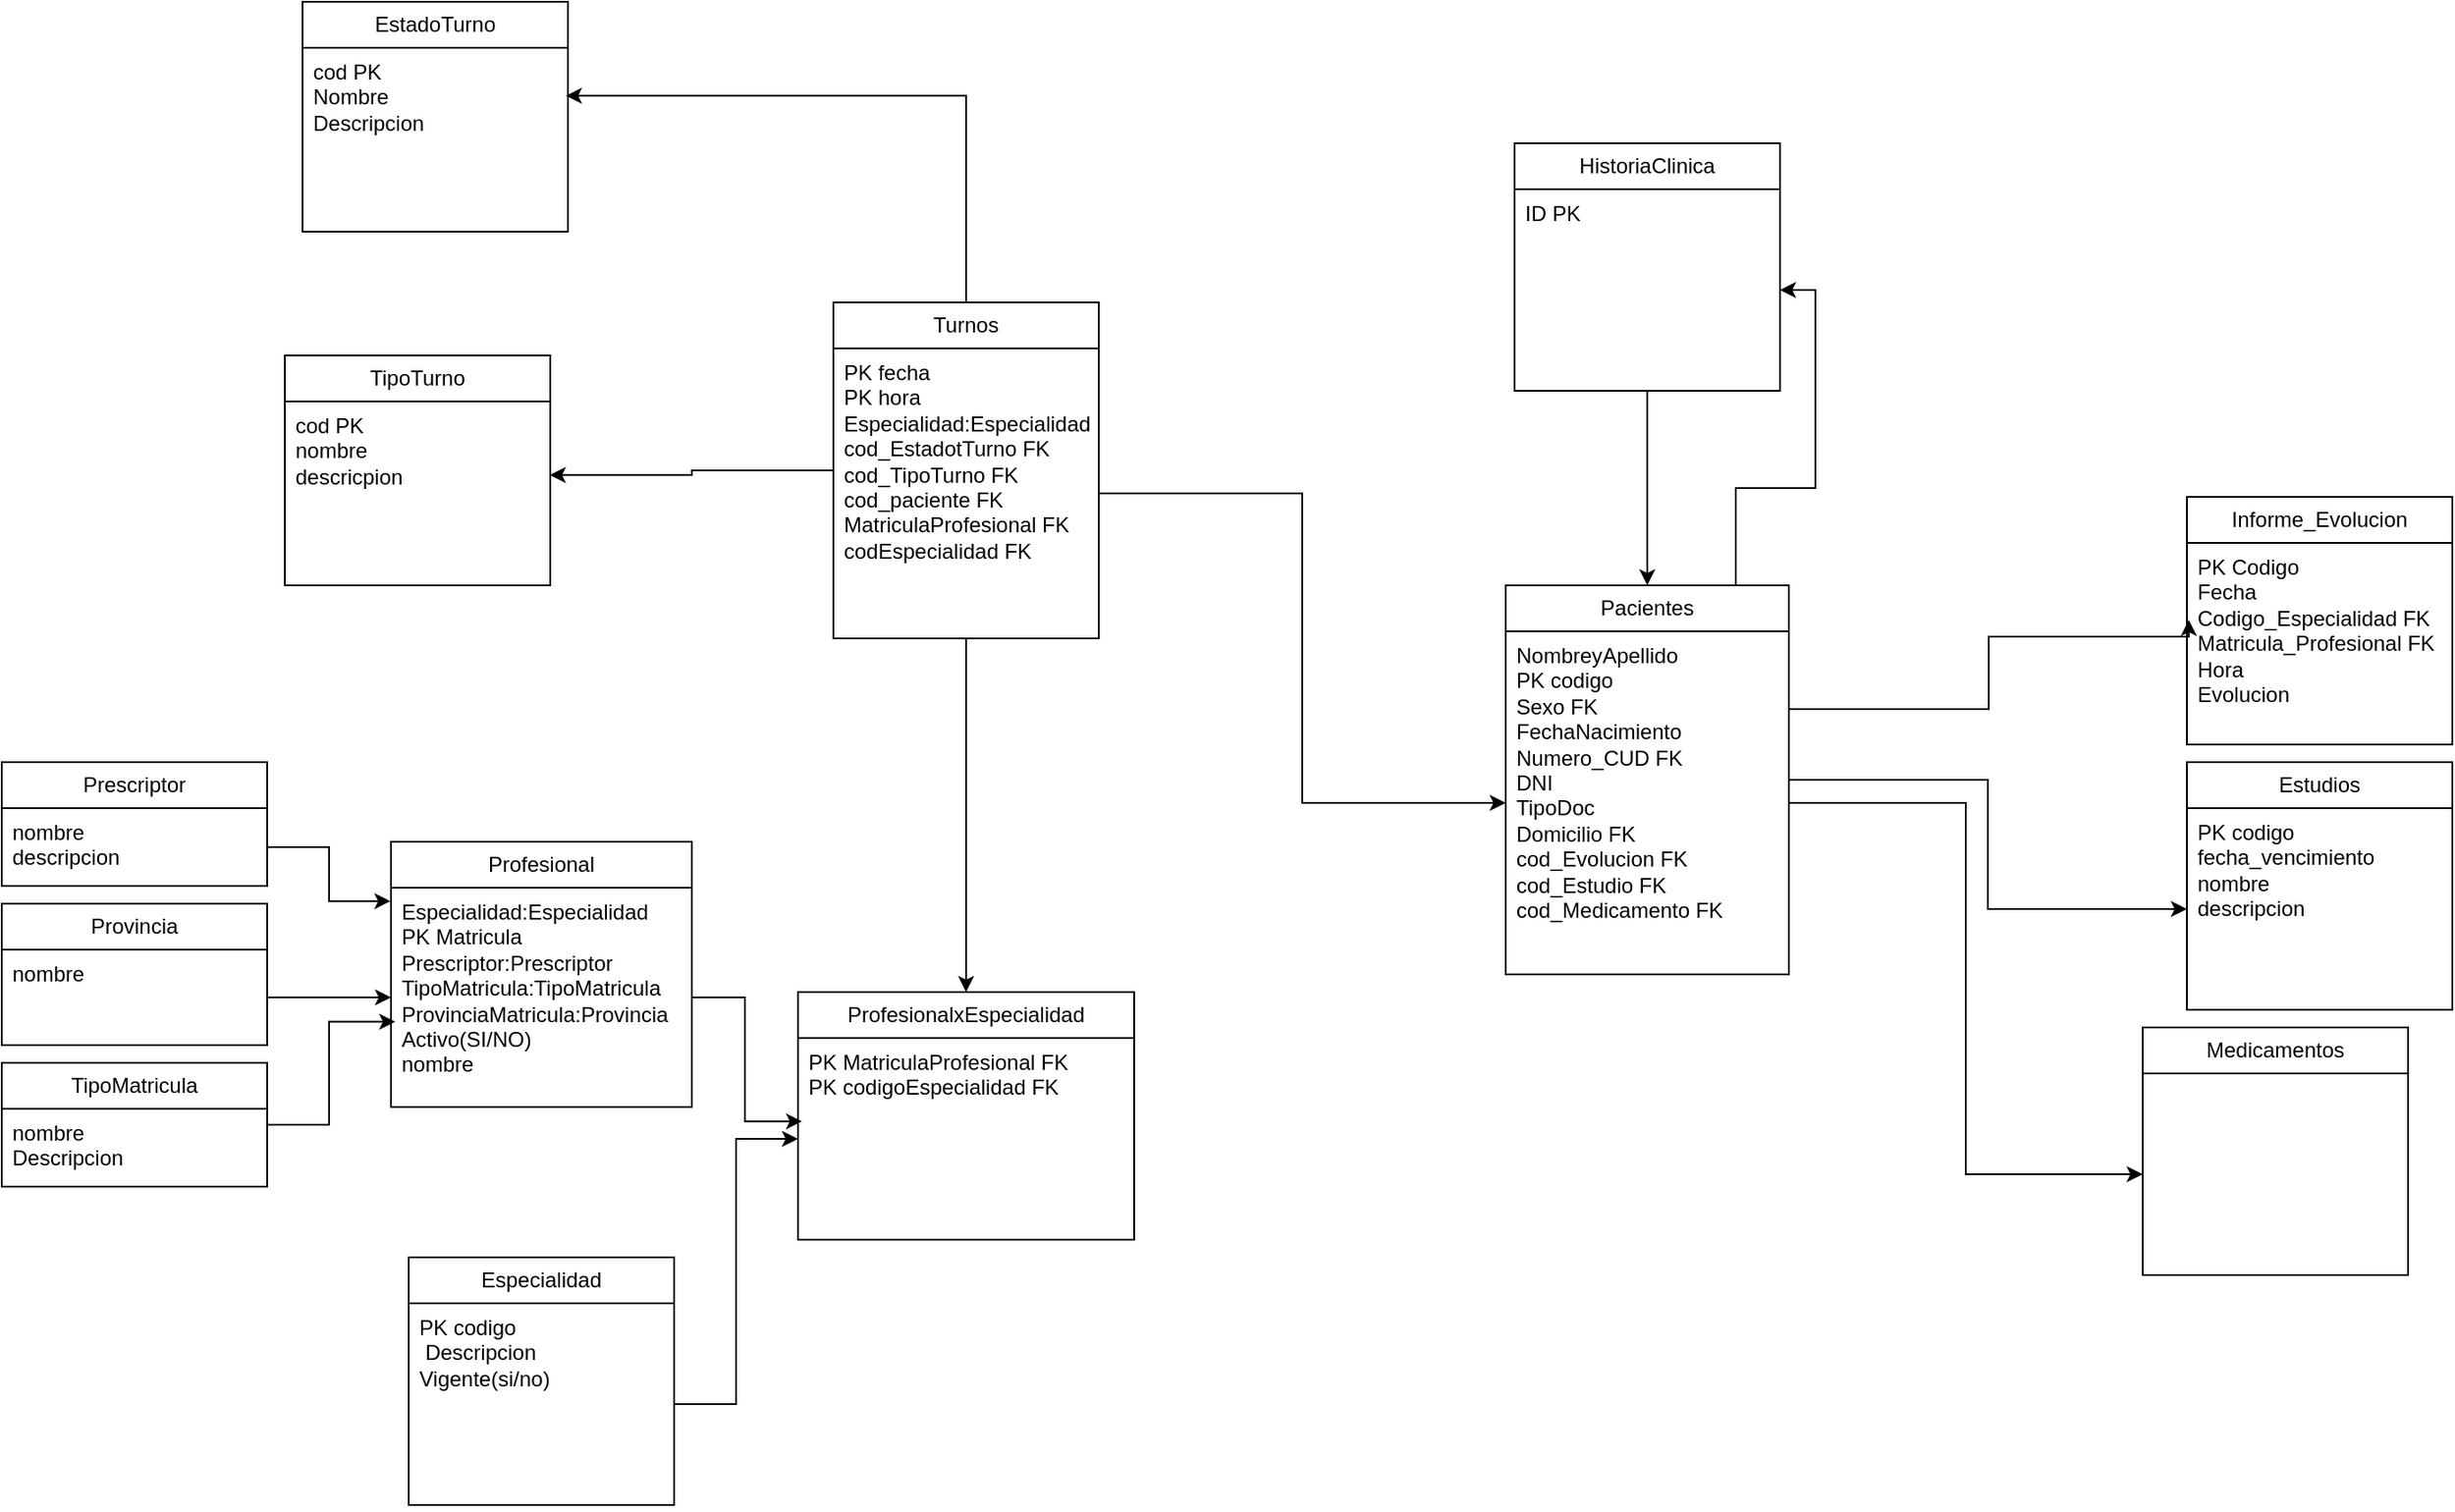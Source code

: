 <mxfile version="24.7.6">
  <diagram name="Page-1" id="xmdRBOPXSC14imQtOyle">
    <mxGraphModel dx="2981" dy="1004" grid="1" gridSize="10" guides="1" tooltips="1" connect="1" arrows="1" fold="1" page="1" pageScale="1" pageWidth="850" pageHeight="1100" math="0" shadow="0">
      <root>
        <mxCell id="0" />
        <mxCell id="1" parent="0" />
        <mxCell id="VfQEoNdsdzEUcPi7nmdl-46" style="edgeStyle=orthogonalEdgeStyle;rounded=0;orthogonalLoop=1;jettySize=auto;html=1;" parent="1" source="VfQEoNdsdzEUcPi7nmdl-14" target="VfQEoNdsdzEUcPi7nmdl-37" edge="1">
          <mxGeometry relative="1" as="geometry" />
        </mxCell>
        <mxCell id="VfQEoNdsdzEUcPi7nmdl-14" value="Turnos" style="swimlane;fontStyle=0;childLayout=stackLayout;horizontal=1;startSize=26;fillColor=none;horizontalStack=0;resizeParent=1;resizeParentMax=0;resizeLast=0;collapsible=1;marginBottom=0;whiteSpace=wrap;html=1;" parent="1" vertex="1">
          <mxGeometry x="360" y="190" width="150" height="190" as="geometry" />
        </mxCell>
        <mxCell id="VfQEoNdsdzEUcPi7nmdl-15" value="PK fecha&lt;div&gt;PK&amp;nbsp;&lt;span style=&quot;background-color: initial;&quot;&gt;hora&lt;/span&gt;&lt;br&gt;&lt;div&gt;Especialidad:Especialidad&lt;/div&gt;&lt;div&gt;cod_EstadotTurno FK&lt;/div&gt;&lt;div&gt;cod_TipoTurno FK&lt;/div&gt;&lt;div&gt;&lt;span style=&quot;background-color: initial;&quot;&gt;cod_paciente FK&lt;/span&gt;&lt;/div&gt;&lt;div&gt;&lt;span style=&quot;background-color: initial;&quot;&gt;MatriculaProfesional FK&lt;/span&gt;&lt;br&gt;&lt;/div&gt;&lt;div&gt;codEspecialidad FK&lt;/div&gt;&lt;div&gt;&lt;br&gt;&lt;/div&gt;&lt;/div&gt;" style="text;strokeColor=none;fillColor=none;align=left;verticalAlign=top;spacingLeft=4;spacingRight=4;overflow=hidden;rotatable=0;points=[[0,0.5],[1,0.5]];portConstraint=eastwest;whiteSpace=wrap;html=1;" parent="VfQEoNdsdzEUcPi7nmdl-14" vertex="1">
          <mxGeometry y="26" width="150" height="164" as="geometry" />
        </mxCell>
        <mxCell id="VfQEoNdsdzEUcPi7nmdl-19" value="EstadoTurno" style="swimlane;fontStyle=0;childLayout=stackLayout;horizontal=1;startSize=26;fillColor=none;horizontalStack=0;resizeParent=1;resizeParentMax=0;resizeLast=0;collapsible=1;marginBottom=0;whiteSpace=wrap;html=1;" parent="1" vertex="1">
          <mxGeometry x="60" y="20" width="150" height="130" as="geometry" />
        </mxCell>
        <mxCell id="VfQEoNdsdzEUcPi7nmdl-20" value="&lt;div&gt;&lt;span style=&quot;background-color: initial;&quot;&gt;cod PK&lt;/span&gt;&lt;/div&gt;&lt;div&gt;&lt;span style=&quot;background-color: initial;&quot;&gt;Nombre&lt;/span&gt;&lt;/div&gt;&lt;div&gt;&lt;span style=&quot;background-color: initial;&quot;&gt;Descripcion&lt;/span&gt;&lt;/div&gt;" style="text;strokeColor=none;fillColor=none;align=left;verticalAlign=top;spacingLeft=4;spacingRight=4;overflow=hidden;rotatable=0;points=[[0,0.5],[1,0.5]];portConstraint=eastwest;whiteSpace=wrap;html=1;" parent="VfQEoNdsdzEUcPi7nmdl-19" vertex="1">
          <mxGeometry y="26" width="150" height="104" as="geometry" />
        </mxCell>
        <mxCell id="VfQEoNdsdzEUcPi7nmdl-21" value="TipoTurno" style="swimlane;fontStyle=0;childLayout=stackLayout;horizontal=1;startSize=26;fillColor=none;horizontalStack=0;resizeParent=1;resizeParentMax=0;resizeLast=0;collapsible=1;marginBottom=0;whiteSpace=wrap;html=1;" parent="1" vertex="1">
          <mxGeometry x="50" y="220" width="150" height="130" as="geometry" />
        </mxCell>
        <mxCell id="VfQEoNdsdzEUcPi7nmdl-22" value="&lt;div&gt;&lt;span style=&quot;background-color: initial;&quot;&gt;cod PK&lt;/span&gt;&lt;/div&gt;&lt;div&gt;&lt;span style=&quot;background-color: initial;&quot;&gt;nombre&lt;/span&gt;&lt;/div&gt;&lt;div&gt;&lt;span style=&quot;background-color: initial;&quot;&gt;descricpion&lt;/span&gt;&lt;/div&gt;" style="text;strokeColor=none;fillColor=none;align=left;verticalAlign=top;spacingLeft=4;spacingRight=4;overflow=hidden;rotatable=0;points=[[0,0.5],[1,0.5]];portConstraint=eastwest;whiteSpace=wrap;html=1;" parent="VfQEoNdsdzEUcPi7nmdl-21" vertex="1">
          <mxGeometry y="26" width="150" height="104" as="geometry" />
        </mxCell>
        <mxCell id="Nffam_OnWRN9GMrJE0Es-19" style="edgeStyle=orthogonalEdgeStyle;rounded=0;orthogonalLoop=1;jettySize=auto;html=1;entryX=0.5;entryY=0;entryDx=0;entryDy=0;" edge="1" parent="1" source="VfQEoNdsdzEUcPi7nmdl-23" target="VfQEoNdsdzEUcPi7nmdl-25">
          <mxGeometry relative="1" as="geometry">
            <Array as="points">
              <mxPoint x="820" y="290" />
              <mxPoint x="820" y="290" />
            </Array>
          </mxGeometry>
        </mxCell>
        <mxCell id="VfQEoNdsdzEUcPi7nmdl-23" value="HistoriaClinica" style="swimlane;fontStyle=0;childLayout=stackLayout;horizontal=1;startSize=26;fillColor=none;horizontalStack=0;resizeParent=1;resizeParentMax=0;resizeLast=0;collapsible=1;marginBottom=0;whiteSpace=wrap;html=1;" parent="1" vertex="1">
          <mxGeometry x="745" y="100" width="150" height="140" as="geometry" />
        </mxCell>
        <mxCell id="VfQEoNdsdzEUcPi7nmdl-24" value="&lt;div&gt;ID PK&lt;/div&gt;&lt;div&gt;&lt;br&gt;&lt;/div&gt;&lt;div&gt;&lt;br&gt;&lt;/div&gt;" style="text;strokeColor=none;fillColor=none;align=left;verticalAlign=top;spacingLeft=4;spacingRight=4;overflow=hidden;rotatable=0;points=[[0,0.5],[1,0.5]];portConstraint=eastwest;whiteSpace=wrap;html=1;" parent="VfQEoNdsdzEUcPi7nmdl-23" vertex="1">
          <mxGeometry y="26" width="150" height="114" as="geometry" />
        </mxCell>
        <mxCell id="Nffam_OnWRN9GMrJE0Es-11" style="edgeStyle=orthogonalEdgeStyle;rounded=0;orthogonalLoop=1;jettySize=auto;html=1;entryX=0;entryY=0.5;entryDx=0;entryDy=0;" edge="1" parent="1" source="VfQEoNdsdzEUcPi7nmdl-25" target="Nffam_OnWRN9GMrJE0Es-6">
          <mxGeometry relative="1" as="geometry" />
        </mxCell>
        <mxCell id="Nffam_OnWRN9GMrJE0Es-21" style="edgeStyle=orthogonalEdgeStyle;rounded=0;orthogonalLoop=1;jettySize=auto;html=1;entryX=1;entryY=0.5;entryDx=0;entryDy=0;" edge="1" parent="1" source="VfQEoNdsdzEUcPi7nmdl-25" target="VfQEoNdsdzEUcPi7nmdl-24">
          <mxGeometry relative="1" as="geometry">
            <Array as="points">
              <mxPoint x="870" y="295" />
              <mxPoint x="915" y="295" />
              <mxPoint x="915" y="183" />
            </Array>
          </mxGeometry>
        </mxCell>
        <mxCell id="VfQEoNdsdzEUcPi7nmdl-25" value="Pacientes" style="swimlane;fontStyle=0;childLayout=stackLayout;horizontal=1;startSize=26;fillColor=none;horizontalStack=0;resizeParent=1;resizeParentMax=0;resizeLast=0;collapsible=1;marginBottom=0;whiteSpace=wrap;html=1;" parent="1" vertex="1">
          <mxGeometry x="740" y="350" width="160" height="220" as="geometry" />
        </mxCell>
        <mxCell id="VfQEoNdsdzEUcPi7nmdl-26" value="&lt;div&gt;Nombrey&lt;span style=&quot;background-color: initial;&quot;&gt;Apellido&lt;/span&gt;&lt;br&gt;&lt;/div&gt;&lt;div&gt;&lt;span style=&quot;background-color: initial;&quot;&gt;PK codigo&lt;/span&gt;&lt;/div&gt;&lt;div&gt;Sexo FK&lt;/div&gt;&lt;div&gt;FechaNacimiento&lt;/div&gt;&lt;div&gt;&lt;span style=&quot;background-color: initial;&quot;&gt;Numero_CUD FK&lt;/span&gt;&lt;/div&gt;&lt;div&gt;&lt;span style=&quot;background-color: initial;&quot;&gt;DNI&lt;/span&gt;&lt;br&gt;&lt;/div&gt;&lt;div&gt;TipoDoc&lt;/div&gt;&lt;div&gt;Domicilio FK&lt;/div&gt;&lt;div&gt;cod_Evolucion FK&lt;/div&gt;&lt;div&gt;cod_Estudio FK&lt;/div&gt;&lt;div&gt;cod_Medicamento FK&lt;/div&gt;&lt;div&gt;&lt;br&gt;&lt;/div&gt;" style="text;strokeColor=none;fillColor=none;align=left;verticalAlign=top;spacingLeft=4;spacingRight=4;overflow=hidden;rotatable=0;points=[[0,0.5],[1,0.5]];portConstraint=eastwest;whiteSpace=wrap;html=1;" parent="VfQEoNdsdzEUcPi7nmdl-25" vertex="1">
          <mxGeometry y="26" width="160" height="194" as="geometry" />
        </mxCell>
        <mxCell id="VfQEoNdsdzEUcPi7nmdl-27" value="Profesional" style="swimlane;fontStyle=0;childLayout=stackLayout;horizontal=1;startSize=26;fillColor=none;horizontalStack=0;resizeParent=1;resizeParentMax=0;resizeLast=0;collapsible=1;marginBottom=0;whiteSpace=wrap;html=1;" parent="1" vertex="1">
          <mxGeometry x="110" y="495" width="170" height="150" as="geometry" />
        </mxCell>
        <mxCell id="VfQEoNdsdzEUcPi7nmdl-28" value="&lt;div&gt;Especialidad:Especialidad&lt;/div&gt;&lt;div&gt;PK Matricula&lt;/div&gt;&lt;div&gt;Prescriptor:Prescriptor&lt;/div&gt;&lt;div&gt;TipoMatricula:TipoMatricula&lt;/div&gt;&lt;div&gt;ProvinciaMatricula:Provincia&lt;/div&gt;&lt;div&gt;Activo(SI/NO)&lt;/div&gt;&lt;div&gt;nombre&lt;/div&gt;" style="text;strokeColor=none;fillColor=none;align=left;verticalAlign=top;spacingLeft=4;spacingRight=4;overflow=hidden;rotatable=0;points=[[0,0.5],[1,0.5]];portConstraint=eastwest;whiteSpace=wrap;html=1;" parent="VfQEoNdsdzEUcPi7nmdl-27" vertex="1">
          <mxGeometry y="26" width="170" height="124" as="geometry" />
        </mxCell>
        <mxCell id="VfQEoNdsdzEUcPi7nmdl-29" value="Especialidad" style="swimlane;fontStyle=0;childLayout=stackLayout;horizontal=1;startSize=26;fillColor=none;horizontalStack=0;resizeParent=1;resizeParentMax=0;resizeLast=0;collapsible=1;marginBottom=0;whiteSpace=wrap;html=1;" parent="1" vertex="1">
          <mxGeometry x="120" y="730" width="150" height="140" as="geometry" />
        </mxCell>
        <mxCell id="VfQEoNdsdzEUcPi7nmdl-30" value="&lt;div&gt;&lt;span style=&quot;background-color: initial;&quot;&gt;PK codigo&lt;/span&gt;&lt;/div&gt;&lt;div&gt;&lt;span style=&quot;background-color: initial;&quot;&gt;&amp;nbsp;Descripcion&lt;/span&gt;&lt;/div&gt;&lt;div&gt;&lt;span style=&quot;background-color: initial;&quot;&gt;Vigente(si/no)&lt;/span&gt;&lt;/div&gt;&lt;div&gt;&lt;br&gt;&lt;/div&gt;" style="text;strokeColor=none;fillColor=none;align=left;verticalAlign=top;spacingLeft=4;spacingRight=4;overflow=hidden;rotatable=0;points=[[0,0.5],[1,0.5]];portConstraint=eastwest;whiteSpace=wrap;html=1;" parent="VfQEoNdsdzEUcPi7nmdl-29" vertex="1">
          <mxGeometry y="26" width="150" height="114" as="geometry" />
        </mxCell>
        <mxCell id="VfQEoNdsdzEUcPi7nmdl-31" value="Prescriptor" style="swimlane;fontStyle=0;childLayout=stackLayout;horizontal=1;startSize=26;fillColor=none;horizontalStack=0;resizeParent=1;resizeParentMax=0;resizeLast=0;collapsible=1;marginBottom=0;whiteSpace=wrap;html=1;" parent="1" vertex="1">
          <mxGeometry x="-110" y="450" width="150" height="70" as="geometry" />
        </mxCell>
        <mxCell id="VfQEoNdsdzEUcPi7nmdl-32" value="&lt;div&gt;&lt;span style=&quot;background-color: initial;&quot;&gt;nombre&lt;/span&gt;&lt;/div&gt;&lt;div&gt;&lt;span style=&quot;background-color: initial;&quot;&gt;descripcion&lt;/span&gt;&lt;/div&gt;&lt;div&gt;&lt;br&gt;&lt;/div&gt;" style="text;strokeColor=none;fillColor=none;align=left;verticalAlign=top;spacingLeft=4;spacingRight=4;overflow=hidden;rotatable=0;points=[[0,0.5],[1,0.5]];portConstraint=eastwest;whiteSpace=wrap;html=1;" parent="VfQEoNdsdzEUcPi7nmdl-31" vertex="1">
          <mxGeometry y="26" width="150" height="44" as="geometry" />
        </mxCell>
        <mxCell id="VfQEoNdsdzEUcPi7nmdl-33" value="TipoMatricula" style="swimlane;fontStyle=0;childLayout=stackLayout;horizontal=1;startSize=26;fillColor=none;horizontalStack=0;resizeParent=1;resizeParentMax=0;resizeLast=0;collapsible=1;marginBottom=0;whiteSpace=wrap;html=1;" parent="1" vertex="1">
          <mxGeometry x="-110" y="620" width="150" height="70" as="geometry" />
        </mxCell>
        <mxCell id="VfQEoNdsdzEUcPi7nmdl-34" value="&lt;div&gt;&lt;span style=&quot;background-color: initial;&quot;&gt;nombre&lt;/span&gt;&lt;/div&gt;&lt;div&gt;&lt;span style=&quot;background-color: initial;&quot;&gt;Descripcion&lt;/span&gt;&lt;/div&gt;&lt;div&gt;&lt;br&gt;&lt;/div&gt;" style="text;strokeColor=none;fillColor=none;align=left;verticalAlign=top;spacingLeft=4;spacingRight=4;overflow=hidden;rotatable=0;points=[[0,0.5],[1,0.5]];portConstraint=eastwest;whiteSpace=wrap;html=1;" parent="VfQEoNdsdzEUcPi7nmdl-33" vertex="1">
          <mxGeometry y="26" width="150" height="44" as="geometry" />
        </mxCell>
        <mxCell id="VfQEoNdsdzEUcPi7nmdl-35" value="Provincia" style="swimlane;fontStyle=0;childLayout=stackLayout;horizontal=1;startSize=26;fillColor=none;horizontalStack=0;resizeParent=1;resizeParentMax=0;resizeLast=0;collapsible=1;marginBottom=0;whiteSpace=wrap;html=1;" parent="1" vertex="1">
          <mxGeometry x="-110" y="530" width="150" height="80" as="geometry" />
        </mxCell>
        <mxCell id="VfQEoNdsdzEUcPi7nmdl-36" value="&lt;div&gt;&lt;span style=&quot;background-color: initial;&quot;&gt;nombre&lt;/span&gt;&lt;/div&gt;&lt;div&gt;&lt;br&gt;&lt;/div&gt;" style="text;strokeColor=none;fillColor=none;align=left;verticalAlign=top;spacingLeft=4;spacingRight=4;overflow=hidden;rotatable=0;points=[[0,0.5],[1,0.5]];portConstraint=eastwest;whiteSpace=wrap;html=1;" parent="VfQEoNdsdzEUcPi7nmdl-35" vertex="1">
          <mxGeometry y="26" width="150" height="54" as="geometry" />
        </mxCell>
        <mxCell id="VfQEoNdsdzEUcPi7nmdl-37" value="ProfesionalxEspecialidad" style="swimlane;fontStyle=0;childLayout=stackLayout;horizontal=1;startSize=26;fillColor=none;horizontalStack=0;resizeParent=1;resizeParentMax=0;resizeLast=0;collapsible=1;marginBottom=0;whiteSpace=wrap;html=1;" parent="1" vertex="1">
          <mxGeometry x="340" y="580" width="190" height="140" as="geometry" />
        </mxCell>
        <mxCell id="VfQEoNdsdzEUcPi7nmdl-38" value="&lt;div&gt;PK Matricula&lt;span style=&quot;background-color: initial;&quot;&gt;Profesional FK&lt;/span&gt;&lt;/div&gt;&lt;div&gt;PK codigoEspecialidad FK&lt;/div&gt;&lt;div&gt;&lt;br&gt;&lt;/div&gt;" style="text;strokeColor=none;fillColor=none;align=left;verticalAlign=top;spacingLeft=4;spacingRight=4;overflow=hidden;rotatable=0;points=[[0,0.5],[1,0.5]];portConstraint=eastwest;whiteSpace=wrap;html=1;" parent="VfQEoNdsdzEUcPi7nmdl-37" vertex="1">
          <mxGeometry y="26" width="190" height="114" as="geometry" />
        </mxCell>
        <mxCell id="VfQEoNdsdzEUcPi7nmdl-39" style="edgeStyle=orthogonalEdgeStyle;rounded=0;orthogonalLoop=1;jettySize=auto;html=1;entryX=0.012;entryY=0.413;entryDx=0;entryDy=0;entryPerimeter=0;" parent="1" source="VfQEoNdsdzEUcPi7nmdl-28" target="VfQEoNdsdzEUcPi7nmdl-38" edge="1">
          <mxGeometry relative="1" as="geometry" />
        </mxCell>
        <mxCell id="VfQEoNdsdzEUcPi7nmdl-40" style="edgeStyle=orthogonalEdgeStyle;rounded=0;orthogonalLoop=1;jettySize=auto;html=1;" parent="1" source="VfQEoNdsdzEUcPi7nmdl-30" target="VfQEoNdsdzEUcPi7nmdl-38" edge="1">
          <mxGeometry relative="1" as="geometry" />
        </mxCell>
        <mxCell id="VfQEoNdsdzEUcPi7nmdl-41" style="edgeStyle=orthogonalEdgeStyle;rounded=0;orthogonalLoop=1;jettySize=auto;html=1;entryX=-0.002;entryY=0.061;entryDx=0;entryDy=0;entryPerimeter=0;" parent="1" source="VfQEoNdsdzEUcPi7nmdl-32" target="VfQEoNdsdzEUcPi7nmdl-28" edge="1">
          <mxGeometry relative="1" as="geometry" />
        </mxCell>
        <mxCell id="VfQEoNdsdzEUcPi7nmdl-42" style="edgeStyle=orthogonalEdgeStyle;rounded=0;orthogonalLoop=1;jettySize=auto;html=1;entryX=0;entryY=0.5;entryDx=0;entryDy=0;" parent="1" source="VfQEoNdsdzEUcPi7nmdl-36" target="VfQEoNdsdzEUcPi7nmdl-28" edge="1">
          <mxGeometry relative="1" as="geometry" />
        </mxCell>
        <mxCell id="VfQEoNdsdzEUcPi7nmdl-43" style="edgeStyle=orthogonalEdgeStyle;rounded=0;orthogonalLoop=1;jettySize=auto;html=1;entryX=0.014;entryY=0.611;entryDx=0;entryDy=0;entryPerimeter=0;" parent="1" source="VfQEoNdsdzEUcPi7nmdl-33" target="VfQEoNdsdzEUcPi7nmdl-28" edge="1">
          <mxGeometry relative="1" as="geometry" />
        </mxCell>
        <mxCell id="VfQEoNdsdzEUcPi7nmdl-44" style="edgeStyle=orthogonalEdgeStyle;rounded=0;orthogonalLoop=1;jettySize=auto;html=1;entryX=0.998;entryY=0.4;entryDx=0;entryDy=0;entryPerimeter=0;" parent="1" source="VfQEoNdsdzEUcPi7nmdl-14" target="VfQEoNdsdzEUcPi7nmdl-22" edge="1">
          <mxGeometry relative="1" as="geometry" />
        </mxCell>
        <mxCell id="VfQEoNdsdzEUcPi7nmdl-45" style="edgeStyle=orthogonalEdgeStyle;rounded=0;orthogonalLoop=1;jettySize=auto;html=1;entryX=0.992;entryY=0.261;entryDx=0;entryDy=0;entryPerimeter=0;" parent="1" source="VfQEoNdsdzEUcPi7nmdl-14" target="VfQEoNdsdzEUcPi7nmdl-20" edge="1">
          <mxGeometry relative="1" as="geometry" />
        </mxCell>
        <mxCell id="Nffam_OnWRN9GMrJE0Es-1" value="Informe_Evolucion" style="swimlane;fontStyle=0;childLayout=stackLayout;horizontal=1;startSize=26;fillColor=none;horizontalStack=0;resizeParent=1;resizeParentMax=0;resizeLast=0;collapsible=1;marginBottom=0;whiteSpace=wrap;html=1;" vertex="1" parent="1">
          <mxGeometry x="1125" y="300" width="150" height="140" as="geometry" />
        </mxCell>
        <mxCell id="Nffam_OnWRN9GMrJE0Es-2" value="&lt;div&gt;PK Codigo&lt;/div&gt;&lt;div&gt;Fecha&lt;/div&gt;&lt;div&gt;Codigo_Especialidad FK&lt;/div&gt;&lt;div&gt;Matricula_Profesional FK&lt;/div&gt;&lt;div&gt;Hora&lt;/div&gt;&lt;div&gt;Evolucion&lt;/div&gt;" style="text;strokeColor=none;fillColor=none;align=left;verticalAlign=top;spacingLeft=4;spacingRight=4;overflow=hidden;rotatable=0;points=[[0,0.5],[1,0.5]];portConstraint=eastwest;whiteSpace=wrap;html=1;" vertex="1" parent="Nffam_OnWRN9GMrJE0Es-1">
          <mxGeometry y="26" width="150" height="114" as="geometry" />
        </mxCell>
        <mxCell id="Nffam_OnWRN9GMrJE0Es-5" value="Estudios" style="swimlane;fontStyle=0;childLayout=stackLayout;horizontal=1;startSize=26;fillColor=none;horizontalStack=0;resizeParent=1;resizeParentMax=0;resizeLast=0;collapsible=1;marginBottom=0;whiteSpace=wrap;html=1;" vertex="1" parent="1">
          <mxGeometry x="1125" y="450" width="150" height="140" as="geometry" />
        </mxCell>
        <mxCell id="Nffam_OnWRN9GMrJE0Es-6" value="PK codigo&lt;div&gt;fecha_vencimiento&lt;/div&gt;&lt;div&gt;nombre&lt;/div&gt;&lt;div&gt;descripcion&lt;/div&gt;" style="text;strokeColor=none;fillColor=none;align=left;verticalAlign=top;spacingLeft=4;spacingRight=4;overflow=hidden;rotatable=0;points=[[0,0.5],[1,0.5]];portConstraint=eastwest;whiteSpace=wrap;html=1;" vertex="1" parent="Nffam_OnWRN9GMrJE0Es-5">
          <mxGeometry y="26" width="150" height="114" as="geometry" />
        </mxCell>
        <mxCell id="Nffam_OnWRN9GMrJE0Es-7" value="Medicamentos" style="swimlane;fontStyle=0;childLayout=stackLayout;horizontal=1;startSize=26;fillColor=none;horizontalStack=0;resizeParent=1;resizeParentMax=0;resizeLast=0;collapsible=1;marginBottom=0;whiteSpace=wrap;html=1;" vertex="1" parent="1">
          <mxGeometry x="1100" y="600" width="150" height="140" as="geometry" />
        </mxCell>
        <mxCell id="Nffam_OnWRN9GMrJE0Es-8" value="&lt;div&gt;&lt;br&gt;&lt;/div&gt;" style="text;strokeColor=none;fillColor=none;align=left;verticalAlign=top;spacingLeft=4;spacingRight=4;overflow=hidden;rotatable=0;points=[[0,0.5],[1,0.5]];portConstraint=eastwest;whiteSpace=wrap;html=1;" vertex="1" parent="Nffam_OnWRN9GMrJE0Es-7">
          <mxGeometry y="26" width="150" height="114" as="geometry" />
        </mxCell>
        <mxCell id="Nffam_OnWRN9GMrJE0Es-10" style="edgeStyle=orthogonalEdgeStyle;rounded=0;orthogonalLoop=1;jettySize=auto;html=1;entryX=0.007;entryY=0.382;entryDx=0;entryDy=0;entryPerimeter=0;" edge="1" parent="1" source="VfQEoNdsdzEUcPi7nmdl-25" target="Nffam_OnWRN9GMrJE0Es-2">
          <mxGeometry relative="1" as="geometry">
            <Array as="points">
              <mxPoint x="1013" y="420" />
              <mxPoint x="1013" y="379" />
            </Array>
          </mxGeometry>
        </mxCell>
        <mxCell id="Nffam_OnWRN9GMrJE0Es-16" style="edgeStyle=orthogonalEdgeStyle;rounded=0;orthogonalLoop=1;jettySize=auto;html=1;entryX=0;entryY=0.5;entryDx=0;entryDy=0;" edge="1" parent="1" source="VfQEoNdsdzEUcPi7nmdl-15" target="VfQEoNdsdzEUcPi7nmdl-26">
          <mxGeometry relative="1" as="geometry" />
        </mxCell>
        <mxCell id="Nffam_OnWRN9GMrJE0Es-17" style="edgeStyle=orthogonalEdgeStyle;rounded=0;orthogonalLoop=1;jettySize=auto;html=1;entryX=0;entryY=0.5;entryDx=0;entryDy=0;" edge="1" parent="1" source="VfQEoNdsdzEUcPi7nmdl-26" target="Nffam_OnWRN9GMrJE0Es-8">
          <mxGeometry relative="1" as="geometry" />
        </mxCell>
      </root>
    </mxGraphModel>
  </diagram>
</mxfile>
